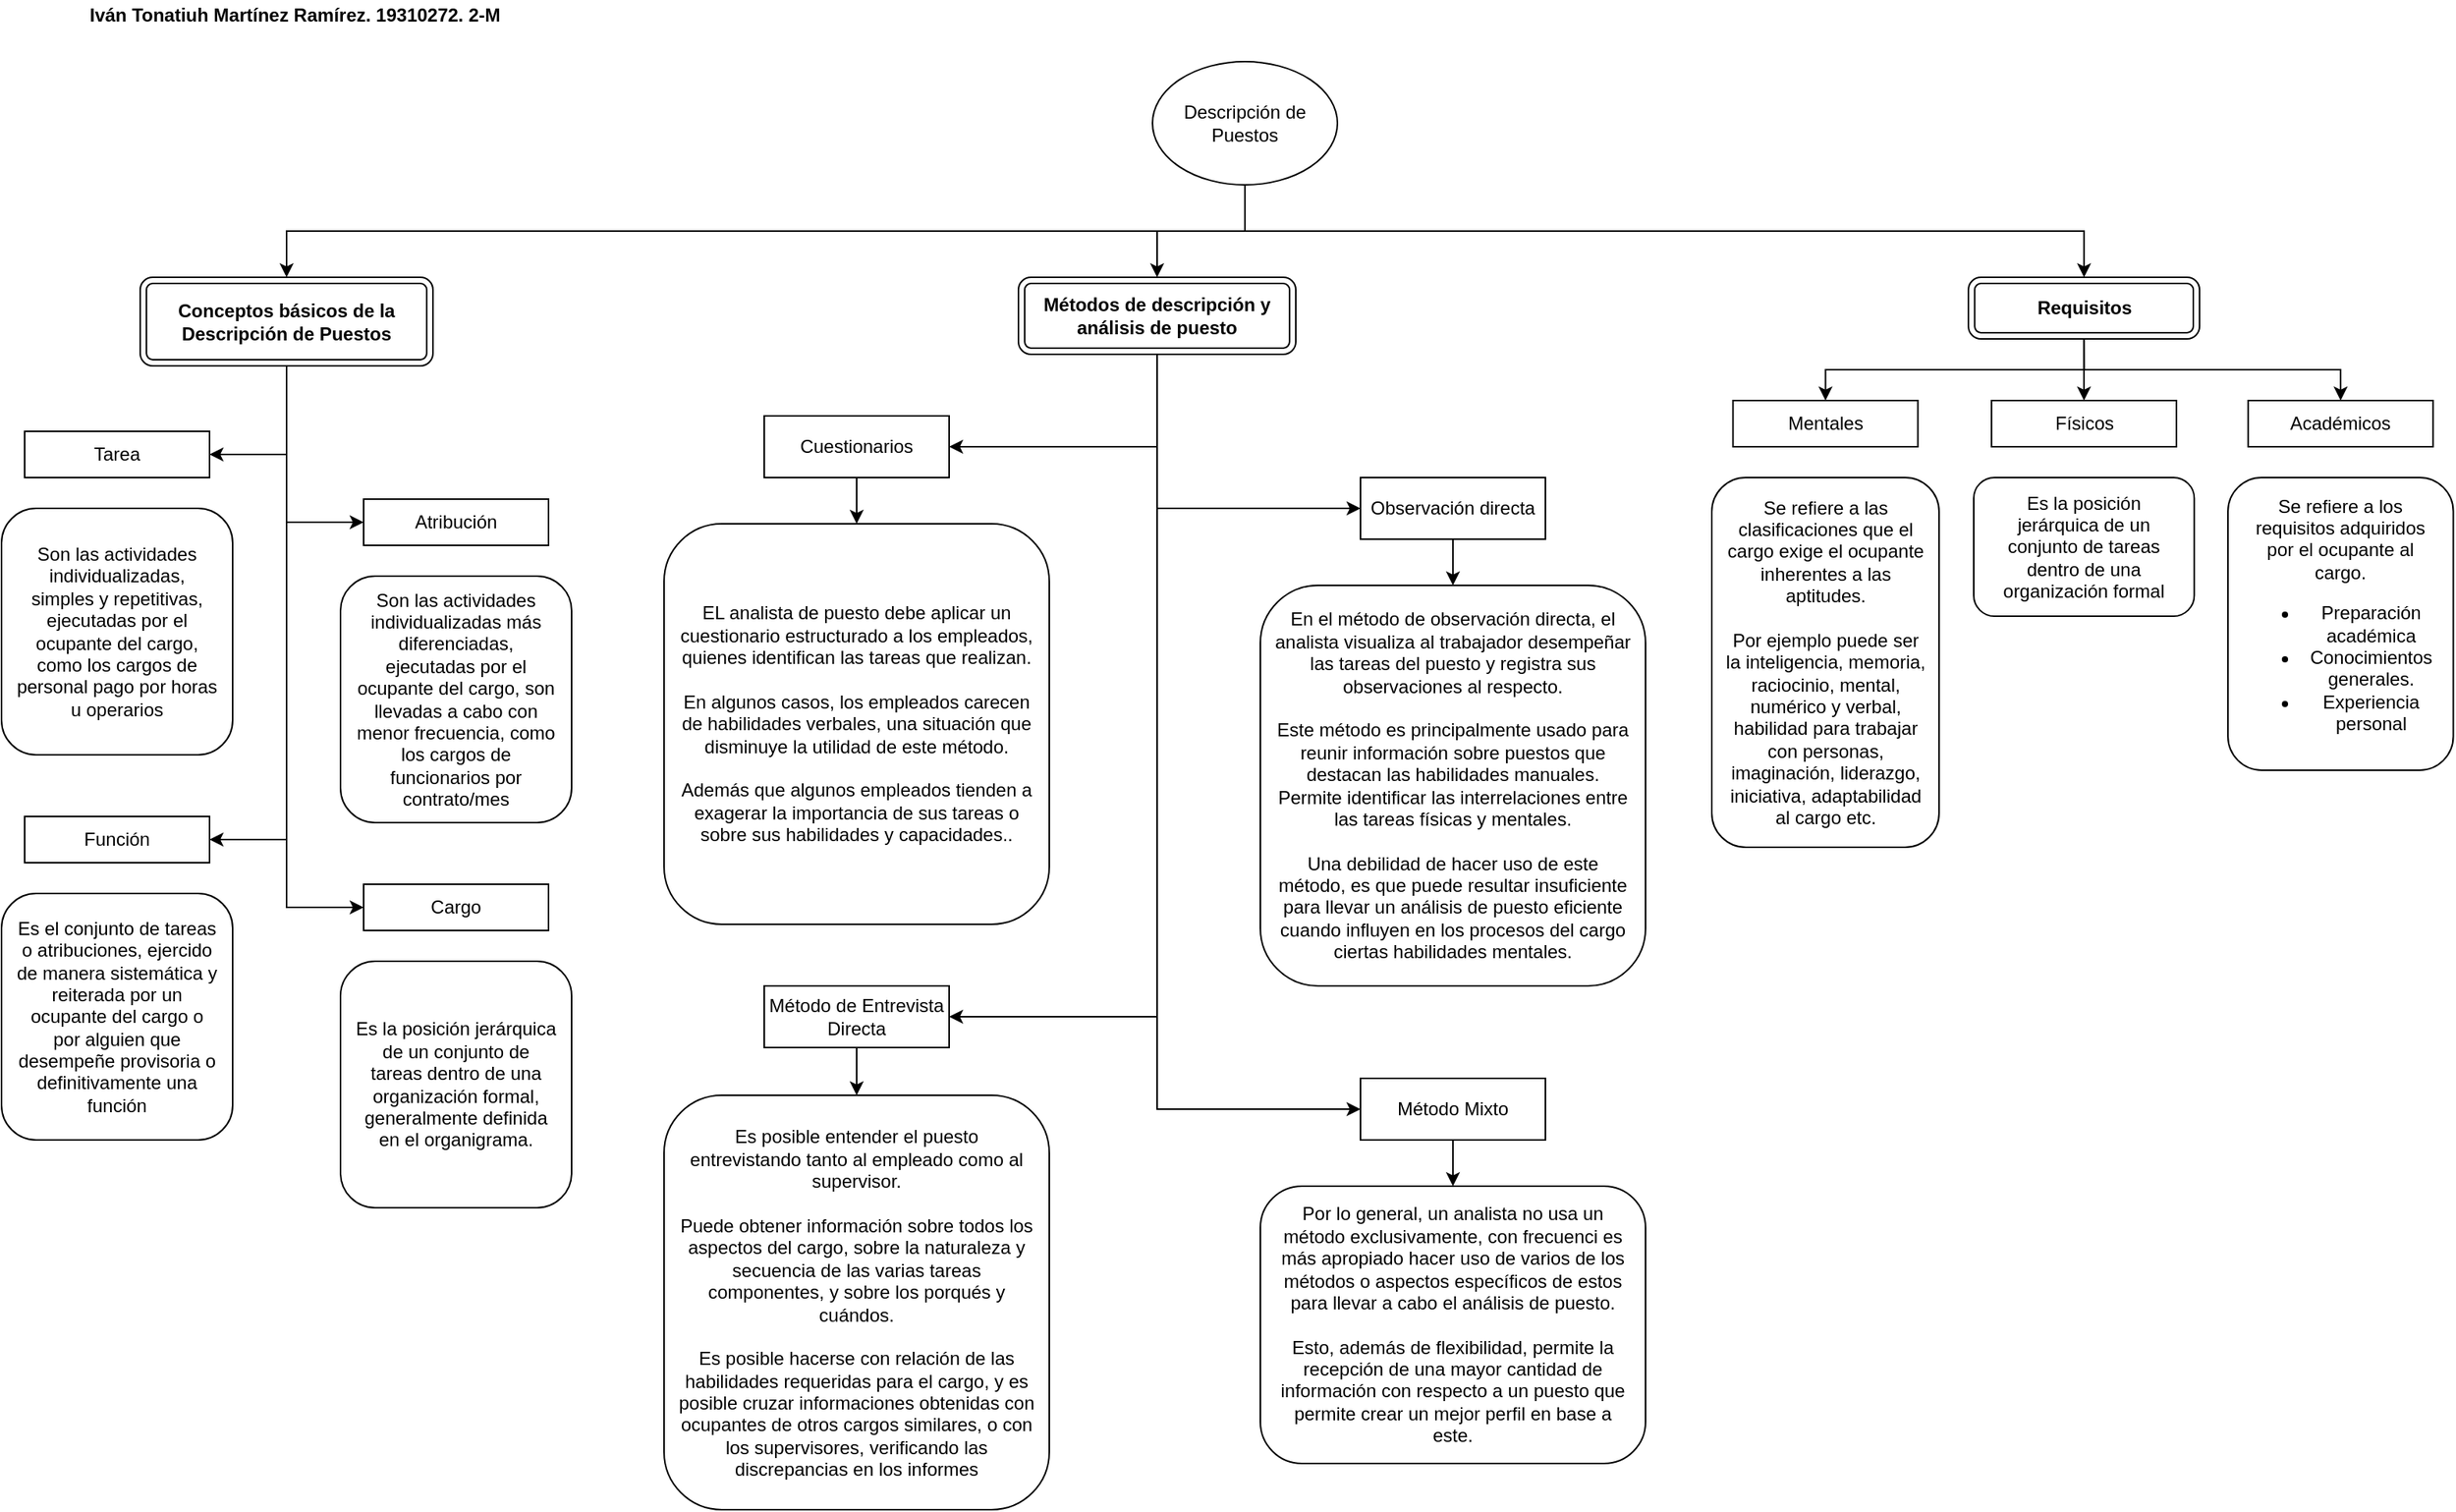 <mxfile version="14.4.4" type="github">
  <diagram id="jdGVW92j06bWECQes1IP" name="Page-1">
    <mxGraphModel dx="589" dy="360" grid="1" gridSize="10" guides="1" tooltips="1" connect="1" arrows="1" fold="1" page="1" pageScale="1" pageWidth="1654" pageHeight="1169" math="0" shadow="0">
      <root>
        <mxCell id="0" />
        <mxCell id="1" parent="0" />
        <mxCell id="sdAo7GfiKsfdWgrMx4g5-20" style="edgeStyle=orthogonalEdgeStyle;rounded=0;orthogonalLoop=1;jettySize=auto;html=1;exitX=0.5;exitY=1;exitDx=0;exitDy=0;" edge="1" parent="1" source="69w5HiLNVomG7-tPnk7v-1" target="sdAo7GfiKsfdWgrMx4g5-14">
          <mxGeometry relative="1" as="geometry" />
        </mxCell>
        <mxCell id="sdAo7GfiKsfdWgrMx4g5-22" style="edgeStyle=orthogonalEdgeStyle;rounded=0;orthogonalLoop=1;jettySize=auto;html=1;exitX=0.5;exitY=1;exitDx=0;exitDy=0;" edge="1" parent="1" source="69w5HiLNVomG7-tPnk7v-1" target="69w5HiLNVomG7-tPnk7v-31">
          <mxGeometry relative="1" as="geometry" />
        </mxCell>
        <mxCell id="sdAo7GfiKsfdWgrMx4g5-27" style="edgeStyle=orthogonalEdgeStyle;rounded=0;orthogonalLoop=1;jettySize=auto;html=1;exitX=0.5;exitY=1;exitDx=0;exitDy=0;" edge="1" parent="1" source="69w5HiLNVomG7-tPnk7v-1" target="69w5HiLNVomG7-tPnk7v-15">
          <mxGeometry relative="1" as="geometry" />
        </mxCell>
        <mxCell id="69w5HiLNVomG7-tPnk7v-1" value="Descripción de Puestos" style="ellipse;whiteSpace=wrap;html=1;" parent="1" vertex="1">
          <mxGeometry x="767" y="70" width="120" height="80" as="geometry" />
        </mxCell>
        <mxCell id="69w5HiLNVomG7-tPnk7v-4" value="Tarea" style="rounded=0;whiteSpace=wrap;html=1;" parent="1" vertex="1">
          <mxGeometry x="35" y="310" width="120" height="30" as="geometry" />
        </mxCell>
        <mxCell id="69w5HiLNVomG7-tPnk7v-5" value="Atribución" style="rounded=0;whiteSpace=wrap;html=1;" parent="1" vertex="1">
          <mxGeometry x="255" y="354" width="120" height="30" as="geometry" />
        </mxCell>
        <mxCell id="69w5HiLNVomG7-tPnk7v-6" value="Son las actividades individualizadas, simples y repetitivas, ejecutadas por el ocupante del cargo, como los cargos de personal pago por horas u operarios" style="rounded=1;whiteSpace=wrap;html=1;spacing=10;" parent="1" vertex="1">
          <mxGeometry x="20" y="360" width="150" height="160" as="geometry" />
        </mxCell>
        <mxCell id="69w5HiLNVomG7-tPnk7v-7" value="Son las actividades individualizadas más diferenciadas, ejecutadas por el ocupante del cargo, son llevadas a cabo con menor frecuencia, como los cargos de funcionarios por contrato/mes" style="rounded=1;whiteSpace=wrap;html=1;spacing=10;" parent="1" vertex="1">
          <mxGeometry x="240" y="404" width="150" height="160" as="geometry" />
        </mxCell>
        <mxCell id="69w5HiLNVomG7-tPnk7v-10" value="Cargo" style="rounded=0;whiteSpace=wrap;html=1;" parent="1" vertex="1">
          <mxGeometry x="255" y="604" width="120" height="30" as="geometry" />
        </mxCell>
        <mxCell id="69w5HiLNVomG7-tPnk7v-11" value="Función" style="rounded=0;whiteSpace=wrap;html=1;" parent="1" vertex="1">
          <mxGeometry x="35" y="560" width="120" height="30" as="geometry" />
        </mxCell>
        <mxCell id="69w5HiLNVomG7-tPnk7v-12" value="Es el conjunto de tareas o atribuciones, ejercido de manera sistemática y reiterada por un ocupante del cargo o por alguien que desempeñe provisoria o definitivamente una función" style="rounded=1;whiteSpace=wrap;html=1;spacing=10;" parent="1" vertex="1">
          <mxGeometry x="20" y="610" width="150" height="160" as="geometry" />
        </mxCell>
        <mxCell id="69w5HiLNVomG7-tPnk7v-13" value="Es la posición jerárquica de un conjunto de tareas dentro de una organización formal, generalmente definida en el organigrama." style="rounded=1;whiteSpace=wrap;html=1;spacing=10;" parent="1" vertex="1">
          <mxGeometry x="240" y="654" width="150" height="160" as="geometry" />
        </mxCell>
        <mxCell id="sdAo7GfiKsfdWgrMx4g5-1" style="edgeStyle=orthogonalEdgeStyle;rounded=0;orthogonalLoop=1;jettySize=auto;html=1;exitX=0.5;exitY=1;exitDx=0;exitDy=0;exitPerimeter=0;" edge="1" parent="1" source="69w5HiLNVomG7-tPnk7v-15" target="69w5HiLNVomG7-tPnk7v-23">
          <mxGeometry relative="1" as="geometry" />
        </mxCell>
        <mxCell id="sdAo7GfiKsfdWgrMx4g5-3" style="edgeStyle=orthogonalEdgeStyle;rounded=0;orthogonalLoop=1;jettySize=auto;html=1;exitX=0.5;exitY=1;exitDx=0;exitDy=0;exitPerimeter=0;entryX=0.5;entryY=0;entryDx=0;entryDy=0;" edge="1" parent="1" source="69w5HiLNVomG7-tPnk7v-15" target="69w5HiLNVomG7-tPnk7v-27">
          <mxGeometry relative="1" as="geometry" />
        </mxCell>
        <mxCell id="sdAo7GfiKsfdWgrMx4g5-4" style="edgeStyle=orthogonalEdgeStyle;rounded=0;orthogonalLoop=1;jettySize=auto;html=1;exitX=0.5;exitY=1;exitDx=0;exitDy=0;exitPerimeter=0;" edge="1" parent="1" source="69w5HiLNVomG7-tPnk7v-15" target="69w5HiLNVomG7-tPnk7v-25">
          <mxGeometry relative="1" as="geometry" />
        </mxCell>
        <mxCell id="69w5HiLNVomG7-tPnk7v-15" value="&lt;b&gt;Requisitos&lt;/b&gt;" style="verticalLabelPosition=center;verticalAlign=middle;html=1;shape=mxgraph.basic.rounded_frame;dx=4.06;align=center;horizontal=1;textDirection=ltr;whiteSpace=wrap;" parent="1" vertex="1">
          <mxGeometry x="1296.56" y="210" width="150" height="40" as="geometry" />
        </mxCell>
        <mxCell id="69w5HiLNVomG7-tPnk7v-23" value="Mentales" style="rounded=0;whiteSpace=wrap;html=1;" parent="1" vertex="1">
          <mxGeometry x="1143.75" y="290" width="120" height="30" as="geometry" />
        </mxCell>
        <mxCell id="69w5HiLNVomG7-tPnk7v-24" value="Se refiere a las clasificaciones que el cargo exige el ocupante inherentes a las aptitudes.&lt;br&gt;&lt;br&gt;Por ejemplo puede ser la inteligencia, memoria, raciocinio, mental, numérico y verbal, habilidad para trabajar con personas, imaginación, liderazgo, iniciativa, adaptabilidad al cargo etc." style="rounded=1;whiteSpace=wrap;html=1;spacing=10;" parent="1" vertex="1">
          <mxGeometry x="1130" y="340" width="147.5" height="240" as="geometry" />
        </mxCell>
        <mxCell id="69w5HiLNVomG7-tPnk7v-25" value="Físicos" style="rounded=0;whiteSpace=wrap;html=1;" parent="1" vertex="1">
          <mxGeometry x="1311.56" y="290" width="120" height="30" as="geometry" />
        </mxCell>
        <mxCell id="69w5HiLNVomG7-tPnk7v-26" value="Es la posición jerárquica de un conjunto de tareas dentro de una organización formal" style="rounded=1;whiteSpace=wrap;html=1;spacing=10;" parent="1" vertex="1">
          <mxGeometry x="1300" y="340" width="143.13" height="90" as="geometry" />
        </mxCell>
        <mxCell id="69w5HiLNVomG7-tPnk7v-27" value="Académicos" style="rounded=0;whiteSpace=wrap;html=1;" parent="1" vertex="1">
          <mxGeometry x="1478.13" y="290" width="120" height="30" as="geometry" />
        </mxCell>
        <mxCell id="69w5HiLNVomG7-tPnk7v-28" value="Se refiere a los requisitos adquiridos por el ocupante al cargo.&lt;br&gt;&lt;ul&gt;&lt;li&gt;Preparación académica&lt;/li&gt;&lt;li&gt;Conocimientos generales.&lt;/li&gt;&lt;li&gt;Experiencia personal&lt;/li&gt;&lt;/ul&gt;" style="rounded=1;whiteSpace=wrap;html=1;spacing=10;" parent="1" vertex="1">
          <mxGeometry x="1465.01" y="340" width="146.25" height="190" as="geometry" />
        </mxCell>
        <mxCell id="sdAo7GfiKsfdWgrMx4g5-10" style="edgeStyle=orthogonalEdgeStyle;rounded=0;orthogonalLoop=1;jettySize=auto;html=1;exitX=0.5;exitY=1;exitDx=0;exitDy=0;exitPerimeter=0;entryX=1;entryY=0.5;entryDx=0;entryDy=0;" edge="1" parent="1" source="69w5HiLNVomG7-tPnk7v-31" target="69w5HiLNVomG7-tPnk7v-33">
          <mxGeometry relative="1" as="geometry" />
        </mxCell>
        <mxCell id="sdAo7GfiKsfdWgrMx4g5-12" style="edgeStyle=orthogonalEdgeStyle;rounded=0;orthogonalLoop=1;jettySize=auto;html=1;exitX=0.5;exitY=1;exitDx=0;exitDy=0;exitPerimeter=0;entryX=1;entryY=0.5;entryDx=0;entryDy=0;" edge="1" parent="1" source="69w5HiLNVomG7-tPnk7v-31" target="69w5HiLNVomG7-tPnk7v-37">
          <mxGeometry relative="1" as="geometry" />
        </mxCell>
        <mxCell id="sdAo7GfiKsfdWgrMx4g5-24" style="edgeStyle=orthogonalEdgeStyle;rounded=0;orthogonalLoop=1;jettySize=auto;html=1;exitX=0.5;exitY=1;exitDx=0;exitDy=0;exitPerimeter=0;entryX=0;entryY=0.5;entryDx=0;entryDy=0;" edge="1" parent="1" source="69w5HiLNVomG7-tPnk7v-31" target="69w5HiLNVomG7-tPnk7v-35">
          <mxGeometry relative="1" as="geometry" />
        </mxCell>
        <mxCell id="sdAo7GfiKsfdWgrMx4g5-26" style="edgeStyle=orthogonalEdgeStyle;rounded=0;orthogonalLoop=1;jettySize=auto;html=1;exitX=0.5;exitY=1;exitDx=0;exitDy=0;exitPerimeter=0;entryX=0;entryY=0.5;entryDx=0;entryDy=0;" edge="1" parent="1" source="69w5HiLNVomG7-tPnk7v-31" target="69w5HiLNVomG7-tPnk7v-39">
          <mxGeometry relative="1" as="geometry" />
        </mxCell>
        <mxCell id="69w5HiLNVomG7-tPnk7v-31" value="&lt;b&gt;Métodos de descripción y análisis de puesto&lt;/b&gt;" style="verticalLabelPosition=center;verticalAlign=middle;html=1;shape=mxgraph.basic.rounded_frame;dx=4.06;align=center;horizontal=1;textDirection=ltr;whiteSpace=wrap;" parent="1" vertex="1">
          <mxGeometry x="680" y="210" width="180" height="50" as="geometry" />
        </mxCell>
        <mxCell id="sdAo7GfiKsfdWgrMx4g5-29" style="edgeStyle=orthogonalEdgeStyle;rounded=0;orthogonalLoop=1;jettySize=auto;html=1;exitX=0.5;exitY=1;exitDx=0;exitDy=0;entryX=0.5;entryY=0;entryDx=0;entryDy=0;" edge="1" parent="1" source="69w5HiLNVomG7-tPnk7v-33" target="69w5HiLNVomG7-tPnk7v-34">
          <mxGeometry relative="1" as="geometry" />
        </mxCell>
        <mxCell id="69w5HiLNVomG7-tPnk7v-33" value="Cuestionarios" style="rounded=0;whiteSpace=wrap;html=1;" parent="1" vertex="1">
          <mxGeometry x="515" y="300" width="120" height="40" as="geometry" />
        </mxCell>
        <mxCell id="69w5HiLNVomG7-tPnk7v-34" value="EL analista de puesto debe aplicar un cuestionario estructurado a los empleados, quienes identifican las tareas que realizan.&lt;br&gt;&lt;br&gt;En algunos casos, los empleados carecen de habilidades verbales, una situación que disminuye la utilidad de este método.&lt;br&gt;&lt;br&gt;Además que algunos empleados tienden a exagerar la importancia de sus tareas o sobre sus habilidades y capacidades.." style="rounded=1;whiteSpace=wrap;html=1;spacing=10;" parent="1" vertex="1">
          <mxGeometry x="450" y="370" width="250" height="260" as="geometry" />
        </mxCell>
        <mxCell id="sdAo7GfiKsfdWgrMx4g5-30" style="edgeStyle=orthogonalEdgeStyle;rounded=0;orthogonalLoop=1;jettySize=auto;html=1;exitX=0.5;exitY=1;exitDx=0;exitDy=0;entryX=0.5;entryY=0;entryDx=0;entryDy=0;" edge="1" parent="1" source="69w5HiLNVomG7-tPnk7v-35" target="69w5HiLNVomG7-tPnk7v-36">
          <mxGeometry relative="1" as="geometry" />
        </mxCell>
        <mxCell id="69w5HiLNVomG7-tPnk7v-35" value="Observación directa" style="rounded=0;whiteSpace=wrap;html=1;" parent="1" vertex="1">
          <mxGeometry x="902" y="340" width="120" height="40" as="geometry" />
        </mxCell>
        <mxCell id="69w5HiLNVomG7-tPnk7v-36" value="En el método de observación directa, el analista visualiza al trabajador desempeñar las tareas del puesto y registra sus observaciones al respecto. &lt;br&gt;&lt;br&gt;Este método es principalmente usado para reunir información sobre puestos que destacan las habilidades manuales. Permite identificar las interrelaciones entre las tareas físicas y mentales.&lt;br&gt;&lt;br&gt;Una debilidad de hacer uso de este método, es que puede resultar insuficiente para llevar un análisis de puesto eficiente cuando influyen en los procesos del cargo ciertas habilidades mentales." style="rounded=1;whiteSpace=wrap;html=1;spacing=10;" parent="1" vertex="1">
          <mxGeometry x="837" y="410" width="250" height="260" as="geometry" />
        </mxCell>
        <mxCell id="sdAo7GfiKsfdWgrMx4g5-31" style="edgeStyle=orthogonalEdgeStyle;rounded=0;orthogonalLoop=1;jettySize=auto;html=1;exitX=0.5;exitY=1;exitDx=0;exitDy=0;" edge="1" parent="1" source="69w5HiLNVomG7-tPnk7v-37" target="69w5HiLNVomG7-tPnk7v-38">
          <mxGeometry relative="1" as="geometry" />
        </mxCell>
        <mxCell id="69w5HiLNVomG7-tPnk7v-37" value="Método de Entrevista Directa" style="rounded=0;whiteSpace=wrap;html=1;" parent="1" vertex="1">
          <mxGeometry x="515" y="670" width="120" height="40" as="geometry" />
        </mxCell>
        <mxCell id="69w5HiLNVomG7-tPnk7v-38" value="Es posible entender el puesto entrevistando tanto al empleado como al supervisor.&lt;br&gt;&lt;br&gt;Puede obtener información sobre todos los aspectos del cargo, sobre la naturaleza y secuencia de las varias tareas componentes, y sobre los porqués y cuándos.&lt;br&gt;&lt;br&gt;Es posible hacerse con relación de las habilidades requeridas para el cargo, y es posible cruzar informaciones obtenidas con ocupantes de otros cargos similares, o con los supervisores, verificando las discrepancias en los informes" style="rounded=1;whiteSpace=wrap;html=1;spacing=10;" parent="1" vertex="1">
          <mxGeometry x="450" y="741" width="250" height="269" as="geometry" />
        </mxCell>
        <mxCell id="sdAo7GfiKsfdWgrMx4g5-32" value="" style="edgeStyle=orthogonalEdgeStyle;rounded=0;orthogonalLoop=1;jettySize=auto;html=1;" edge="1" parent="1" source="69w5HiLNVomG7-tPnk7v-39" target="69w5HiLNVomG7-tPnk7v-40">
          <mxGeometry relative="1" as="geometry" />
        </mxCell>
        <mxCell id="69w5HiLNVomG7-tPnk7v-39" value="Método Mixto" style="rounded=0;whiteSpace=wrap;html=1;" parent="1" vertex="1">
          <mxGeometry x="902" y="730" width="120" height="40" as="geometry" />
        </mxCell>
        <mxCell id="69w5HiLNVomG7-tPnk7v-40" value="Por lo general, un analista no usa un método exclusivamente, con frecuenci es más apropiado hacer uso de varios de los métodos o aspectos específicos de estos para llevar a cabo el análisis de puesto.&lt;br&gt;&lt;br&gt;Esto, además de flexibilidad, permite la recepción de una mayor cantidad de información con respecto a un puesto que permite crear un mejor perfil en base a este." style="rounded=1;whiteSpace=wrap;html=1;spacing=10;" parent="1" vertex="1">
          <mxGeometry x="837" y="800" width="250" height="180" as="geometry" />
        </mxCell>
        <mxCell id="sdAo7GfiKsfdWgrMx4g5-16" style="edgeStyle=orthogonalEdgeStyle;rounded=0;orthogonalLoop=1;jettySize=auto;html=1;exitX=0.5;exitY=1;exitDx=0;exitDy=-4.06;exitPerimeter=0;entryX=1;entryY=0.5;entryDx=0;entryDy=0;" edge="1" parent="1" source="sdAo7GfiKsfdWgrMx4g5-14" target="69w5HiLNVomG7-tPnk7v-4">
          <mxGeometry relative="1" as="geometry" />
        </mxCell>
        <mxCell id="sdAo7GfiKsfdWgrMx4g5-17" style="edgeStyle=orthogonalEdgeStyle;rounded=0;orthogonalLoop=1;jettySize=auto;html=1;exitX=0.5;exitY=1;exitDx=0;exitDy=0;exitPerimeter=0;entryX=0;entryY=0.5;entryDx=0;entryDy=0;" edge="1" parent="1" source="sdAo7GfiKsfdWgrMx4g5-14" target="69w5HiLNVomG7-tPnk7v-5">
          <mxGeometry relative="1" as="geometry" />
        </mxCell>
        <mxCell id="sdAo7GfiKsfdWgrMx4g5-18" style="edgeStyle=orthogonalEdgeStyle;rounded=0;orthogonalLoop=1;jettySize=auto;html=1;exitX=0.5;exitY=1;exitDx=0;exitDy=-4.06;exitPerimeter=0;entryX=1;entryY=0.5;entryDx=0;entryDy=0;" edge="1" parent="1" source="sdAo7GfiKsfdWgrMx4g5-14" target="69w5HiLNVomG7-tPnk7v-11">
          <mxGeometry relative="1" as="geometry" />
        </mxCell>
        <mxCell id="sdAo7GfiKsfdWgrMx4g5-19" style="edgeStyle=orthogonalEdgeStyle;rounded=0;orthogonalLoop=1;jettySize=auto;html=1;exitX=0.5;exitY=1;exitDx=0;exitDy=-4.06;exitPerimeter=0;entryX=0;entryY=0.5;entryDx=0;entryDy=0;" edge="1" parent="1" source="sdAo7GfiKsfdWgrMx4g5-14" target="69w5HiLNVomG7-tPnk7v-10">
          <mxGeometry relative="1" as="geometry" />
        </mxCell>
        <mxCell id="sdAo7GfiKsfdWgrMx4g5-14" value="&lt;b&gt;Conceptos básicos de la Descripción de Puestos&lt;/b&gt;" style="verticalLabelPosition=center;verticalAlign=middle;html=1;shape=mxgraph.basic.rounded_frame;dx=4.06;align=center;horizontal=1;textDirection=ltr;whiteSpace=wrap;" vertex="1" parent="1">
          <mxGeometry x="110" y="210" width="190" height="57.5" as="geometry" />
        </mxCell>
        <mxCell id="sdAo7GfiKsfdWgrMx4g5-33" value="&lt;b&gt;Iván Tonatiuh Martínez Ramírez. 19310272. 2-M&lt;/b&gt;" style="text;html=1;align=center;verticalAlign=middle;resizable=0;points=[];autosize=1;" vertex="1" parent="1">
          <mxGeometry x="70" y="30" width="280" height="20" as="geometry" />
        </mxCell>
      </root>
    </mxGraphModel>
  </diagram>
</mxfile>
